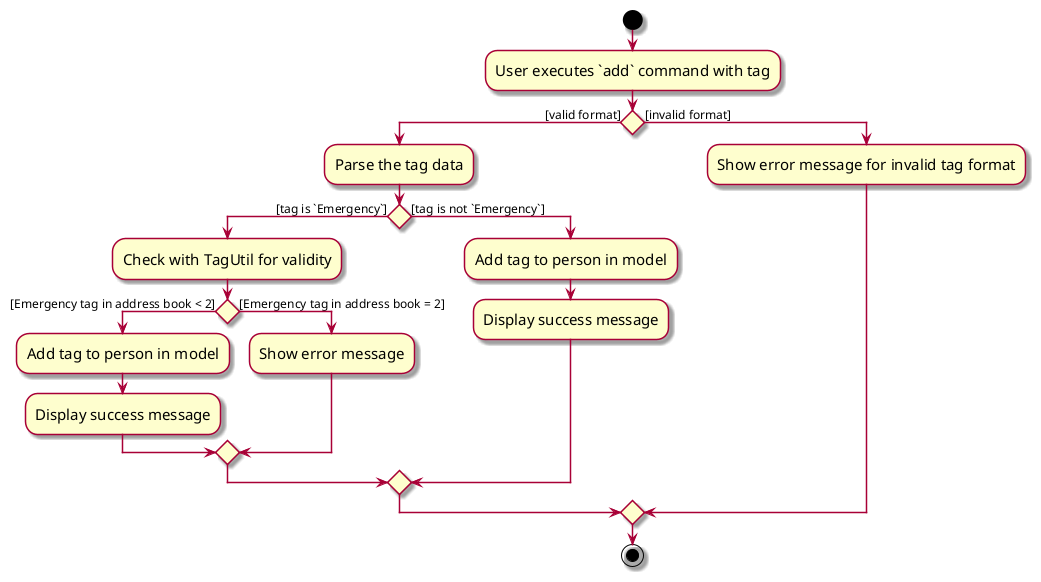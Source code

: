 @startuml
skin rose
skinparam ActivityFontSize 15
skinparam ArrowFontSize 12

start

:User executes `add` command with tag;

if () then ([valid format])
    :Parse the tag data;
    if () then ([tag is `Emergency`])
        :Check with TagUtil for validity;
        if () then ([Emergency tag in address book < 2])
            :Add tag to person in model;
            :Display success message;
        else ([Emergency tag in address book = 2])
            :Show error message;
        endif
    else ([tag is not `Emergency`])
        :Add tag to person in model;
        :Display success message;
    endif
else ([invalid format])
    :Show error message for invalid tag format;
endif

stop

@enduml